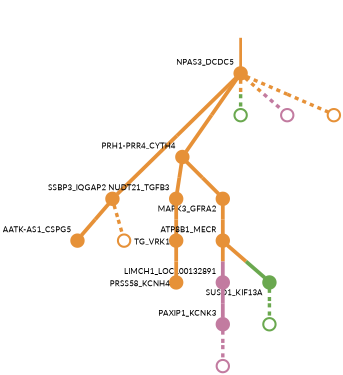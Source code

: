 strict digraph  {
graph[splines=false]; nodesep=0.7; rankdir=TB; ranksep=0.6; forcelabels=true; dpi=600; size=2.5;
0 [color="#e69138ff", fillcolor="#e69138ff", fixedsize=true, fontname=Lato, fontsize="12pt", height="0.25", label="", penwidth=3, shape=circle, style=filled, xlabel=NPAS3_DCDC5];
1 [color="#e69138ff", fillcolor="#e69138ff", fixedsize=true, fontname=Lato, fontsize="12pt", height="0.25", label="", penwidth=3, shape=circle, style=filled, xlabel=SSBP3_IQGAP2];
2 [color="#e69138ff", fillcolor="#e69138ff", fixedsize=true, fontname=Lato, fontsize="12pt", height="0.25", label="", penwidth=3, shape=circle, style=filled, xlabel="PRH1-PRR4_CYTH4"];
12 [color="#6aa84fff", fillcolor="#6aa84fff", fixedsize=true, fontname=Lato, fontsize="12pt", height="0.25", label="", penwidth=3, shape=circle, style=solid, xlabel=""];
14 [color="#c27ba0ff", fillcolor="#c27ba0ff", fixedsize=true, fontname=Lato, fontsize="12pt", height="0.25", label="", penwidth=3, shape=circle, style=solid, xlabel=""];
16 [color="#e69138ff", fillcolor="#e69138ff", fixedsize=true, fontname=Lato, fontsize="12pt", height="0.25", label="", penwidth=3, shape=circle, style=solid, xlabel=""];
4 [color="#e69138ff", fillcolor="#e69138ff", fixedsize=true, fontname=Lato, fontsize="12pt", height="0.25", label="", penwidth=3, shape=circle, style=filled, xlabel="AATK-AS1_CSPG5"];
17 [color="#e69138ff", fillcolor="#e69138ff", fixedsize=true, fontname=Lato, fontsize="12pt", height="0.25", label="", penwidth=3, shape=circle, style=solid, xlabel=""];
9 [color="#e69138ff", fillcolor="#e69138ff", fixedsize=true, fontname=Lato, fontsize="12pt", height="0.25", label="", penwidth=3, shape=circle, style=filled, xlabel=NUDT21_TGFB3];
10 [color="#e69138ff", fillcolor="#e69138ff", fixedsize=true, fontname=Lato, fontsize="12pt", height="0.25", label="", penwidth=3, shape=circle, style=filled, xlabel=MAPK3_GFRA2];
3 [color="#e69138ff", fillcolor="#e69138ff", fixedsize=true, fontname=Lato, fontsize="12pt", height="0.25", label="", penwidth=3, shape=circle, style=filled, xlabel=ATP8B1_MECR];
6 [color="#c27ba0ff", fillcolor="#c27ba0ff", fixedsize=true, fontname=Lato, fontsize="12pt", height="0.25", label="", penwidth=3, shape=circle, style=filled, xlabel=LIMCH1_LOC100132891];
7 [color="#6aa84fff", fillcolor="#6aa84fff", fixedsize=true, fontname=Lato, fontsize="12pt", height="0.25", label="", penwidth=3, shape=circle, style=filled, xlabel=SUSD1_KIF13A];
5 [color="#e69138ff", fillcolor="#e69138ff", fixedsize=true, fontname=Lato, fontsize="12pt", height="0.25", label="", penwidth=3, shape=circle, style=filled, xlabel=TG_VRK1];
11 [color="#e69138ff", fillcolor="#e69138ff", fixedsize=true, fontname=Lato, fontsize="12pt", height="0.25", label="", penwidth=3, shape=circle, style=filled, xlabel=PRSS58_KCNH4];
8 [color="#c27ba0ff", fillcolor="#c27ba0ff", fixedsize=true, fontname=Lato, fontsize="12pt", height="0.25", label="", penwidth=3, shape=circle, style=filled, xlabel=PAXIP1_KCNK3];
13 [color="#6aa84fff", fillcolor="#6aa84fff", fixedsize=true, fontname=Lato, fontsize="12pt", height="0.25", label="", penwidth=3, shape=circle, style=solid, xlabel=""];
15 [color="#c27ba0ff", fillcolor="#c27ba0ff", fixedsize=true, fontname=Lato, fontsize="12pt", height="0.25", label="", penwidth=3, shape=circle, style=solid, xlabel=""];
normal [label="", penwidth=3, style=invis, xlabel=NPAS3_DCDC5];
0 -> 1  [arrowsize=0, color="#e69138ff;0.5:#e69138ff", minlen="3.0", penwidth="5.5", style=solid];
0 -> 2  [arrowsize=0, color="#e69138ff;0.5:#e69138ff", minlen="2.3913042545318604", penwidth="5.5", style=solid];
0 -> 12  [arrowsize=0, color="#e69138ff;0.5:#6aa84fff", minlen="1.0386472940444946", penwidth=5, style=dashed];
0 -> 14  [arrowsize=0, color="#e69138ff;0.5:#c27ba0ff", minlen="1.0386472940444946", penwidth=5, style=dashed];
0 -> 16  [arrowsize=0, color="#e69138ff;0.5:#e69138ff", minlen="1.0386472940444946", penwidth=5, style=dashed];
1 -> 4  [arrowsize=0, color="#e69138ff;0.5:#e69138ff", minlen="1.3285024166107178", penwidth="5.5", style=solid];
1 -> 17  [arrowsize=0, color="#e69138ff;0.5:#e69138ff", minlen="1.0386472940444946", penwidth=5, style=dashed];
2 -> 9  [arrowsize=0, color="#e69138ff;0.5:#e69138ff", minlen="1.0966182947158813", penwidth="5.5", style=solid];
2 -> 10  [arrowsize=0, color="#e69138ff;0.5:#e69138ff", minlen="1.0772947072982788", penwidth="5.5", style=solid];
9 -> 5  [arrowsize=0, color="#e69138ff;0.5:#e69138ff", minlen="1.2898550033569336", penwidth="5.5", style=solid];
10 -> 3  [arrowsize=0, color="#e69138ff;0.5:#e69138ff", minlen="1.7149758338928223", penwidth="5.5", style=solid];
3 -> 6  [arrowsize=0, color="#e69138ff;0.5:#c27ba0ff", minlen="1.251207709312439", penwidth="5.5", style=solid];
3 -> 7  [arrowsize=0, color="#e69138ff;0.5:#6aa84fff", minlen="1.2318840026855469", penwidth="5.5", style=solid];
6 -> 8  [arrowsize=0, color="#c27ba0ff;0.5:#c27ba0ff", minlen="1.1739130020141602", penwidth="5.5", style=solid];
7 -> 13  [arrowsize=0, color="#6aa84fff;0.5:#6aa84fff", minlen="1.0386472940444946", penwidth=5, style=dashed];
5 -> 11  [arrowsize=0, color="#e69138ff;0.5:#e69138ff", minlen="1.0772947072982788", penwidth="5.5", style=solid];
8 -> 15  [arrowsize=0, color="#c27ba0ff;0.5:#c27ba0ff", minlen="1.0386472940444946", penwidth=5, style=dashed];
normal -> 0  [arrowsize=0, color="#e69138ff", label="", penwidth=4, style=solid];
}

